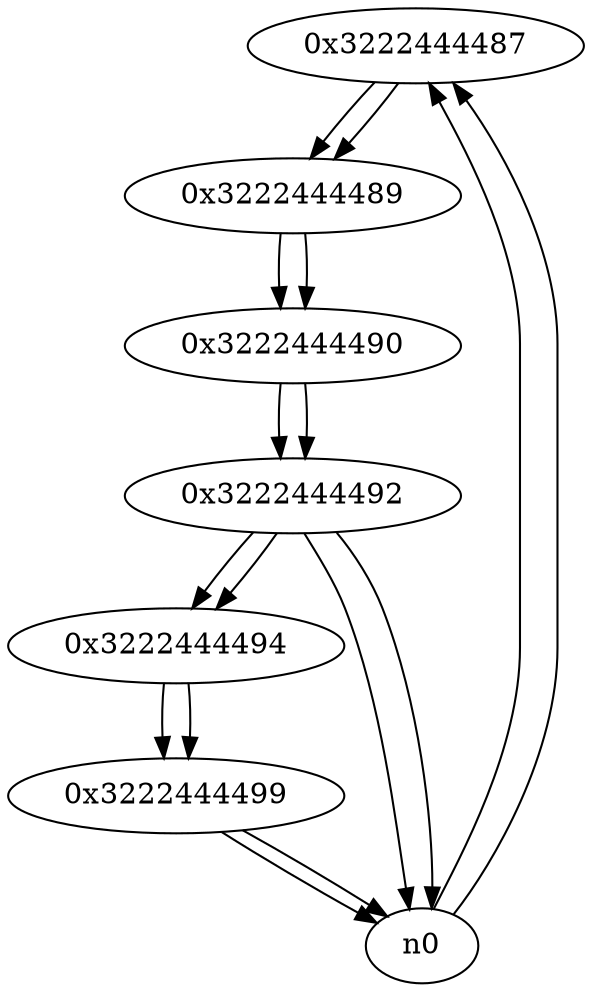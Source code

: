 digraph G{
/* nodes */
  n1 [label="0x3222444487"]
  n2 [label="0x3222444489"]
  n3 [label="0x3222444490"]
  n4 [label="0x3222444492"]
  n5 [label="0x3222444494"]
  n6 [label="0x3222444499"]
/* edges */
n1 -> n2;
n0 -> n1;
n0 -> n1;
n2 -> n3;
n1 -> n2;
n3 -> n4;
n2 -> n3;
n4 -> n5;
n4 -> n0;
n4 -> n0;
n3 -> n4;
n5 -> n6;
n4 -> n5;
n6 -> n0;
n6 -> n0;
n5 -> n6;
}
